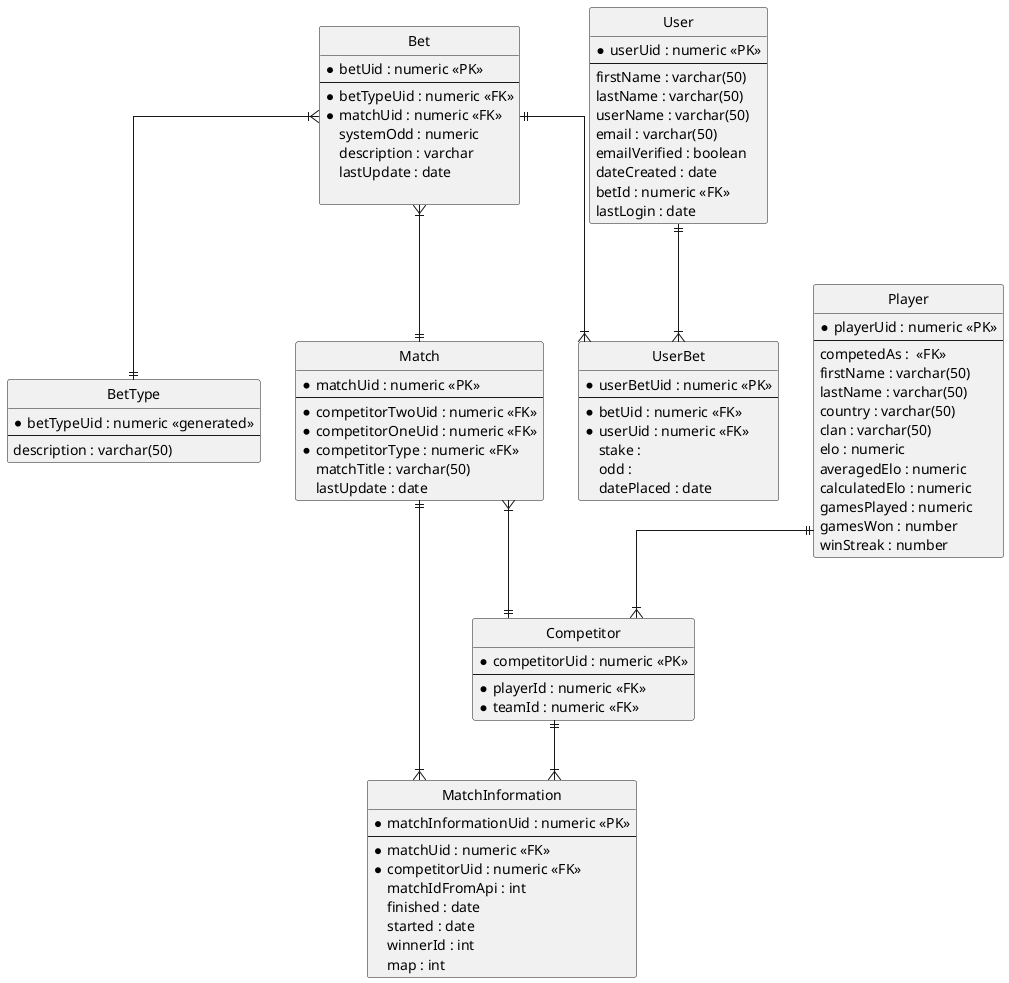 @startuml AOEBettingERDiagram

' hide the spot
hide circle

' avoid problems with angled crows feet
skinparam linetype ortho

entity "BetType" as betType {
  *betTypeUid : numeric <<generated>>
  --
  description : varchar(50)
}

entity "Bet" as bet {
  *betUid : numeric <<PK>>
  --
  *betTypeUid : numeric <<FK>>
  *matchUid : numeric <<FK>>
  systemOdd : numeric
  description : varchar
  lastUpdate : date
  
}

entity "Match" as match {
  *matchUid : numeric <<PK>>
  --
  *competitorTwoUid : numeric <<FK>>
  *competitorOneUid : numeric <<FK>>
  *competitorType : numeric <<FK>>
  matchTitle : varchar(50)
  lastUpdate : date
}

entity "Competitor" as competitor {
  *competitorUid : numeric <<PK>>
  --
  *playerId : numeric <<FK>>
  *teamId : numeric <<FK>>
}

entity "MatchInformation" as matchInformation {
  *matchInformationUid : numeric <<PK>>
  --
  *matchUid : numeric <<FK>>
  *competitorUid : numeric <<FK>>
  matchIdFromApi : int
  finished : date
  started : date
  winnerId : int
  map : int 
}

entity "UserBet" as userBet {
  * userBetUid : numeric <<PK>>
  --
  *betUid : numeric <<FK>>
  *userUid : numeric <<FK>>
  stake : 
  odd : 
  datePlaced : date
}

entity "User" as user {
  *userUid : numeric <<PK>>
  --
  firstName : varchar(50)
  lastName : varchar(50)
  userName : varchar(50)
  email : varchar(50) 
  emailVerified : boolean 
  dateCreated : date
  betId : numeric <<FK>>
  lastLogin : date
}

entity "Player" as player {
  *playerUid : numeric <<PK>>
  --
  competedAs :  <<FK>>
  firstName : varchar(50)
  lastName : varchar(50)
  country : varchar(50)
  clan : varchar(50)
  elo : numeric
  averagedElo : numeric
  calculatedElo : numeric
  gamesPlayed : numeric
  gamesWon : number
  winStreak : number
}

' Crow's foot notation reference:
' Zero or One	|o--
' Exactly One	||--
' Zero or Many	}o--
' One or Many	}|--
' 
' Examples:
' @OneToOne: A ||--|| B
' @OneToMany: A ||--|{ B
' @ManyToOne: A }|--|| B
' @ManyToMany: A }|--|{ B

bet }|--|| betType
bet ||--|{ userBet
competitor ||--|{ matchInformation
bet }|--|| match
match }|--|| competitor
match ||--|{ matchInformation
player ||--|{ competitor  
user ||--|{ userBet

@enduml